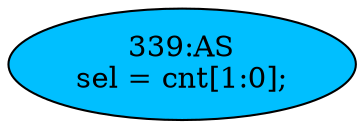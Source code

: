 strict digraph "" {
	node [label="\N"];
	"339:AS"	 [ast="<pyverilog.vparser.ast.Assign object at 0x7fc6850ad350>",
		def_var="['sel']",
		fillcolor=deepskyblue,
		label="339:AS
sel = cnt[1:0];",
		statements="[]",
		style=filled,
		typ=Assign,
		use_var="['cnt']"];
}
